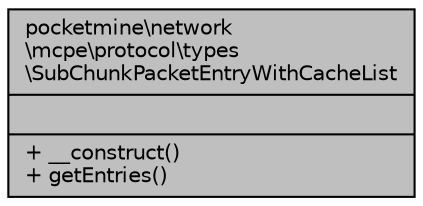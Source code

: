 digraph "pocketmine\network\mcpe\protocol\types\SubChunkPacketEntryWithCacheList"
{
 // INTERACTIVE_SVG=YES
 // LATEX_PDF_SIZE
  edge [fontname="Helvetica",fontsize="10",labelfontname="Helvetica",labelfontsize="10"];
  node [fontname="Helvetica",fontsize="10",shape=record];
  Node1 [label="{pocketmine\\network\l\\mcpe\\protocol\\types\l\\SubChunkPacketEntryWithCacheList\n||+ __construct()\l+ getEntries()\l}",height=0.2,width=0.4,color="black", fillcolor="grey75", style="filled", fontcolor="black",tooltip=" "];
}
